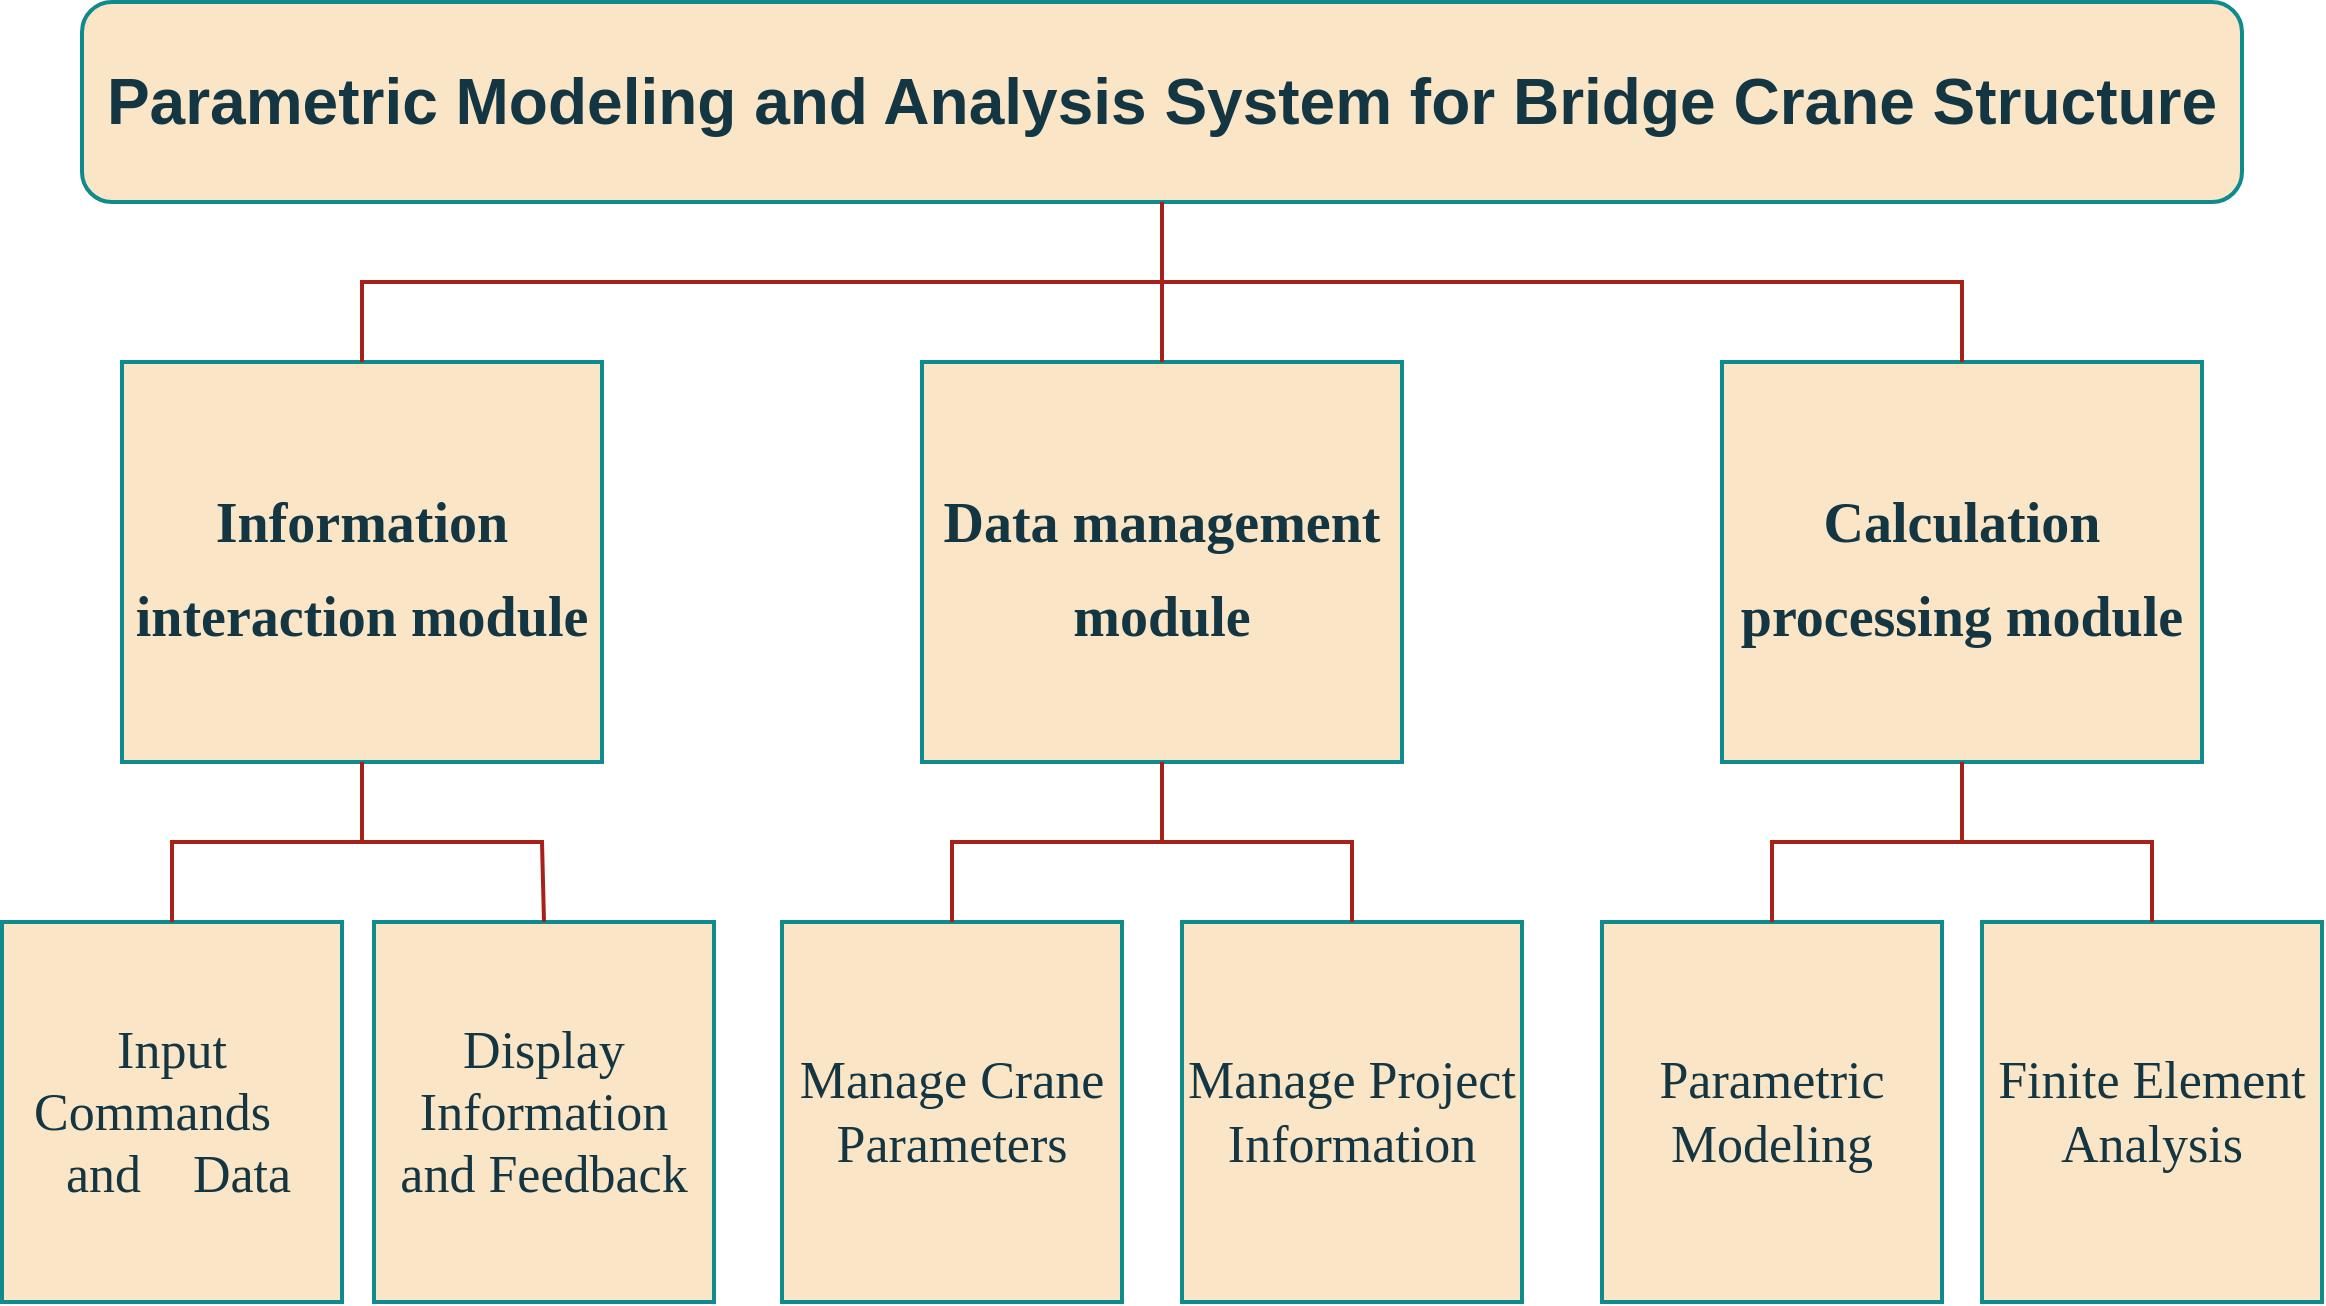 <mxfile version="20.8.20" type="github" pages="5">
  <diagram name="第 1 页" id="ycf7j_vguIzHzn9UkBiQ">
    <mxGraphModel dx="1687" dy="936" grid="0" gridSize="10" guides="1" tooltips="1" connect="1" arrows="1" fold="1" page="1" pageScale="1" pageWidth="1654" pageHeight="2336" math="0" shadow="0">
      <root>
        <mxCell id="0" />
        <mxCell id="1" parent="0" />
        <mxCell id="6bAm6665xSB6OLJB_4wi-1" value="&lt;h1&gt;&lt;font style=&quot;font-size: 32px;&quot;&gt;Parametric Modeling and Analysis System for Bridge Crane Structure&lt;/font&gt;&lt;/h1&gt;" style="rounded=1;whiteSpace=wrap;html=1;labelBackgroundColor=none;strokeWidth=2;fillColor=#FAE5C7;strokeColor=#0F8B8D;fontColor=#143642;" parent="1" vertex="1">
          <mxGeometry x="287" y="263" width="1080" height="100" as="geometry" />
        </mxCell>
        <mxCell id="6bAm6665xSB6OLJB_4wi-2" value="&lt;h2&gt;&lt;font style=&quot;font-size: 28px;&quot;&gt;Information interaction module&lt;/font&gt;&lt;/h2&gt;" style="rounded=0;whiteSpace=wrap;html=1;fontFamily=Verdana;fontSize=26;labelBackgroundColor=none;strokeWidth=2;fillColor=#FAE5C7;strokeColor=#0F8B8D;fontColor=#143642;" parent="1" vertex="1">
          <mxGeometry x="307" y="443" width="240" height="200" as="geometry" />
        </mxCell>
        <mxCell id="6bAm6665xSB6OLJB_4wi-3" value="&lt;h2&gt;&lt;font style=&quot;font-size: 28px;&quot;&gt;Data management module&lt;/font&gt;&lt;/h2&gt;" style="rounded=0;whiteSpace=wrap;html=1;fontFamily=Verdana;fontSize=26;labelBackgroundColor=none;strokeWidth=2;fillColor=#FAE5C7;strokeColor=#0F8B8D;fontColor=#143642;" parent="1" vertex="1">
          <mxGeometry x="707" y="443" width="240" height="200" as="geometry" />
        </mxCell>
        <mxCell id="6bAm6665xSB6OLJB_4wi-4" value="&lt;h2&gt;&lt;font style=&quot;font-size: 28px;&quot;&gt;Calculation processing module&lt;/font&gt;&lt;/h2&gt;" style="rounded=0;whiteSpace=wrap;html=1;fontFamily=Verdana;fontSize=26;labelBackgroundColor=none;strokeWidth=2;fillColor=#FAE5C7;strokeColor=#0F8B8D;fontColor=#143642;" parent="1" vertex="1">
          <mxGeometry x="1107" y="443" width="240" height="200" as="geometry" />
        </mxCell>
        <mxCell id="6bAm6665xSB6OLJB_4wi-5" value="&lt;p&gt;&lt;font style=&quot;font-size: 26px;&quot;&gt;Input Commands&amp;nbsp; &amp;nbsp; &amp;nbsp;and&amp;nbsp; &amp;nbsp; Data&lt;/font&gt;&lt;/p&gt;" style="rounded=0;whiteSpace=wrap;html=1;fontFamily=Verdana;fontSize=26;labelBackgroundColor=none;strokeWidth=2;fillColor=#FAE5C7;strokeColor=#0F8B8D;fontColor=#143642;" parent="1" vertex="1">
          <mxGeometry x="247" y="723" width="170" height="190" as="geometry" />
        </mxCell>
        <mxCell id="6bAm6665xSB6OLJB_4wi-7" value="&lt;p&gt;&lt;font style=&quot;font-size: 26px;&quot;&gt;Display Information and Feedback&lt;/font&gt;&lt;/p&gt;" style="rounded=0;whiteSpace=wrap;html=1;fontFamily=Verdana;fontSize=26;labelBackgroundColor=none;strokeWidth=2;fillColor=#FAE5C7;strokeColor=#0F8B8D;fontColor=#143642;" parent="1" vertex="1">
          <mxGeometry x="433" y="723" width="170" height="190" as="geometry" />
        </mxCell>
        <mxCell id="6bAm6665xSB6OLJB_4wi-8" value="&lt;p&gt;&lt;font style=&quot;font-size: 26px;&quot;&gt;Manage Project Information&lt;/font&gt;&lt;/p&gt;" style="rounded=0;whiteSpace=wrap;html=1;fontFamily=Verdana;fontSize=26;labelBackgroundColor=none;strokeWidth=2;fillColor=#FAE5C7;strokeColor=#0F8B8D;fontColor=#143642;" parent="1" vertex="1">
          <mxGeometry x="837" y="723" width="170" height="190" as="geometry" />
        </mxCell>
        <mxCell id="6bAm6665xSB6OLJB_4wi-9" value="&lt;p&gt;Manage Crane Parameters&lt;br&gt;&lt;/p&gt;" style="rounded=0;whiteSpace=wrap;html=1;fontFamily=Verdana;fontSize=26;labelBackgroundColor=none;strokeWidth=2;fillColor=#FAE5C7;strokeColor=#0F8B8D;fontColor=#143642;" parent="1" vertex="1">
          <mxGeometry x="637" y="723" width="170" height="190" as="geometry" />
        </mxCell>
        <mxCell id="6bAm6665xSB6OLJB_4wi-10" value="&lt;p&gt;Parametric Modeling&lt;br&gt;&lt;/p&gt;" style="rounded=0;whiteSpace=wrap;html=1;fontFamily=Verdana;fontSize=26;labelBackgroundColor=none;strokeWidth=2;fillColor=#FAE5C7;strokeColor=#0F8B8D;fontColor=#143642;" parent="1" vertex="1">
          <mxGeometry x="1047" y="723" width="170" height="190" as="geometry" />
        </mxCell>
        <mxCell id="6bAm6665xSB6OLJB_4wi-11" value="&lt;p&gt;Finite Element Analysis&lt;br&gt;&lt;/p&gt;" style="rounded=0;whiteSpace=wrap;html=1;fontFamily=Verdana;fontSize=26;labelBackgroundColor=none;strokeWidth=2;fillColor=#FAE5C7;strokeColor=#0F8B8D;fontColor=#143642;" parent="1" vertex="1">
          <mxGeometry x="1237" y="723" width="170" height="190" as="geometry" />
        </mxCell>
        <mxCell id="6bAm6665xSB6OLJB_4wi-15" value="" style="endArrow=none;html=1;rounded=0;fontFamily=Helvetica;fontSize=28;entryX=0.5;entryY=1;entryDx=0;entryDy=0;exitX=0.5;exitY=0;exitDx=0;exitDy=0;labelBackgroundColor=none;fontColor=default;strokeWidth=2;strokeColor=#A8201A;" parent="1" source="6bAm6665xSB6OLJB_4wi-7" target="6bAm6665xSB6OLJB_4wi-2" edge="1">
          <mxGeometry width="50" height="50" relative="1" as="geometry">
            <mxPoint x="1017" y="593" as="sourcePoint" />
            <mxPoint x="1067" y="543" as="targetPoint" />
            <Array as="points">
              <mxPoint x="517" y="683" />
              <mxPoint x="427" y="683" />
            </Array>
          </mxGeometry>
        </mxCell>
        <mxCell id="6bAm6665xSB6OLJB_4wi-16" value="" style="endArrow=none;html=1;rounded=0;fontFamily=Helvetica;fontSize=28;entryX=0.5;entryY=1;entryDx=0;entryDy=0;labelBackgroundColor=none;fontColor=default;strokeWidth=2;strokeColor=#A8201A;" parent="1" source="6bAm6665xSB6OLJB_4wi-3" target="6bAm6665xSB6OLJB_4wi-1" edge="1">
          <mxGeometry width="50" height="50" relative="1" as="geometry">
            <mxPoint x="1027" y="603" as="sourcePoint" />
            <mxPoint x="1077" y="553" as="targetPoint" />
          </mxGeometry>
        </mxCell>
        <mxCell id="6bAm6665xSB6OLJB_4wi-17" value="" style="endArrow=none;html=1;rounded=0;fontFamily=Helvetica;fontSize=28;entryX=0.5;entryY=1;entryDx=0;entryDy=0;exitX=0.5;exitY=0;exitDx=0;exitDy=0;labelBackgroundColor=none;fontColor=default;strokeWidth=2;strokeColor=#A8201A;" parent="1" source="6bAm6665xSB6OLJB_4wi-4" target="6bAm6665xSB6OLJB_4wi-1" edge="1">
          <mxGeometry width="50" height="50" relative="1" as="geometry">
            <mxPoint x="1037" y="613" as="sourcePoint" />
            <mxPoint x="1087" y="563" as="targetPoint" />
            <Array as="points">
              <mxPoint x="1227" y="403" />
              <mxPoint x="827" y="403" />
            </Array>
          </mxGeometry>
        </mxCell>
        <mxCell id="6bAm6665xSB6OLJB_4wi-18" value="" style="endArrow=none;html=1;rounded=0;fontFamily=Helvetica;fontSize=28;entryX=0.5;entryY=1;entryDx=0;entryDy=0;exitX=0.5;exitY=0;exitDx=0;exitDy=0;labelBackgroundColor=none;fontColor=default;strokeWidth=2;strokeColor=#A8201A;" parent="1" source="6bAm6665xSB6OLJB_4wi-2" target="6bAm6665xSB6OLJB_4wi-1" edge="1">
          <mxGeometry width="50" height="50" relative="1" as="geometry">
            <mxPoint x="1047" y="623" as="sourcePoint" />
            <mxPoint x="1097" y="573" as="targetPoint" />
            <Array as="points">
              <mxPoint x="427" y="403" />
              <mxPoint x="827" y="403" />
            </Array>
          </mxGeometry>
        </mxCell>
        <mxCell id="6bAm6665xSB6OLJB_4wi-19" value="" style="endArrow=none;html=1;rounded=0;fontFamily=Helvetica;fontSize=28;entryX=0.5;entryY=1;entryDx=0;entryDy=0;exitX=0.5;exitY=0;exitDx=0;exitDy=0;labelBackgroundColor=none;fontColor=default;strokeWidth=2;strokeColor=#A8201A;" parent="1" source="6bAm6665xSB6OLJB_4wi-9" target="6bAm6665xSB6OLJB_4wi-3" edge="1">
          <mxGeometry width="50" height="50" relative="1" as="geometry">
            <mxPoint x="1057" y="633" as="sourcePoint" />
            <mxPoint x="1107" y="583" as="targetPoint" />
            <Array as="points">
              <mxPoint x="722" y="683" />
              <mxPoint x="827" y="683" />
            </Array>
          </mxGeometry>
        </mxCell>
        <mxCell id="6bAm6665xSB6OLJB_4wi-20" value="" style="endArrow=none;html=1;rounded=0;fontFamily=Helvetica;fontSize=28;entryX=0.5;entryY=1;entryDx=0;entryDy=0;exitX=0.5;exitY=0;exitDx=0;exitDy=0;labelBackgroundColor=none;fontColor=default;strokeWidth=2;strokeColor=#A8201A;" parent="1" source="6bAm6665xSB6OLJB_4wi-8" target="6bAm6665xSB6OLJB_4wi-3" edge="1">
          <mxGeometry width="50" height="50" relative="1" as="geometry">
            <mxPoint x="1067" y="643" as="sourcePoint" />
            <mxPoint x="1117" y="593" as="targetPoint" />
            <Array as="points">
              <mxPoint x="922" y="683" />
              <mxPoint x="827" y="683" />
            </Array>
          </mxGeometry>
        </mxCell>
        <mxCell id="6bAm6665xSB6OLJB_4wi-21" value="" style="endArrow=none;html=1;rounded=0;fontFamily=Helvetica;fontSize=28;entryX=0.5;entryY=1;entryDx=0;entryDy=0;exitX=0.5;exitY=0;exitDx=0;exitDy=0;labelBackgroundColor=none;fontColor=default;strokeWidth=2;strokeColor=#A8201A;" parent="1" source="6bAm6665xSB6OLJB_4wi-10" target="6bAm6665xSB6OLJB_4wi-4" edge="1">
          <mxGeometry width="50" height="50" relative="1" as="geometry">
            <mxPoint x="1077" y="653" as="sourcePoint" />
            <mxPoint x="1127" y="603" as="targetPoint" />
            <Array as="points">
              <mxPoint x="1132" y="683" />
              <mxPoint x="1227" y="683" />
            </Array>
          </mxGeometry>
        </mxCell>
        <mxCell id="6bAm6665xSB6OLJB_4wi-22" value="" style="endArrow=none;html=1;rounded=0;fontFamily=Helvetica;fontSize=28;entryX=0.5;entryY=1;entryDx=0;entryDy=0;exitX=0.5;exitY=0;exitDx=0;exitDy=0;labelBackgroundColor=none;fontColor=default;strokeWidth=2;strokeColor=#A8201A;" parent="1" source="6bAm6665xSB6OLJB_4wi-11" target="6bAm6665xSB6OLJB_4wi-4" edge="1">
          <mxGeometry width="50" height="50" relative="1" as="geometry">
            <mxPoint x="1087" y="663" as="sourcePoint" />
            <mxPoint x="1137" y="613" as="targetPoint" />
            <Array as="points">
              <mxPoint x="1322" y="683" />
              <mxPoint x="1227" y="683" />
            </Array>
          </mxGeometry>
        </mxCell>
        <mxCell id="6bAm6665xSB6OLJB_4wi-23" value="" style="endArrow=none;html=1;rounded=0;fontFamily=Helvetica;fontSize=28;entryX=0.5;entryY=1;entryDx=0;entryDy=0;exitX=0.5;exitY=0;exitDx=0;exitDy=0;labelBackgroundColor=none;fontColor=default;strokeWidth=2;strokeColor=#A8201A;" parent="1" source="6bAm6665xSB6OLJB_4wi-5" target="6bAm6665xSB6OLJB_4wi-2" edge="1">
          <mxGeometry width="50" height="50" relative="1" as="geometry">
            <mxPoint x="1097" y="673" as="sourcePoint" />
            <mxPoint x="1147" y="623" as="targetPoint" />
            <Array as="points">
              <mxPoint x="332" y="683" />
              <mxPoint x="427" y="683" />
            </Array>
          </mxGeometry>
        </mxCell>
      </root>
    </mxGraphModel>
  </diagram>
  <diagram id="cCQWgMtyQ9xVLm-9CHRU" name="第 2 页">
    <mxGraphModel dx="1024" dy="569" grid="1" gridSize="10" guides="1" tooltips="1" connect="1" arrows="1" fold="1" page="1" pageScale="1" pageWidth="1654" pageHeight="2336" math="0" shadow="0">
      <root>
        <mxCell id="0" />
        <mxCell id="1" parent="0" />
        <mxCell id="rpjM5rqR6dDSmTj9Ufwr-1" value="&lt;h1&gt;&lt;font style=&quot;font-size: 36px;&quot;&gt;Project&lt;/font&gt;&lt;/h1&gt;" style="rounded=0;whiteSpace=wrap;html=1;strokeWidth=2;labelBackgroundColor=none;fillColor=#FAE5C7;strokeColor=#0F8B8D;fontColor=#143642;" parent="1" vertex="1">
          <mxGeometry x="360" y="450" width="150" height="110" as="geometry" />
        </mxCell>
        <mxCell id="rpjM5rqR6dDSmTj9Ufwr-2" value="Weight&amp;nbsp;" style="ellipse;whiteSpace=wrap;html=1;fontFamily=Helvetica;fontSize=24;labelBackgroundColor=none;fillColor=#FAE5C7;strokeColor=#0F8B8D;fontColor=#143642;" parent="1" vertex="1">
          <mxGeometry x="880" y="710" width="180" height="50" as="geometry" />
        </mxCell>
        <mxCell id="rpjM5rqR6dDSmTj9Ufwr-3" value="&lt;font style=&quot;font-size: 24px;&quot;&gt;Device Name&lt;/font&gt;" style="ellipse;whiteSpace=wrap;html=1;fontFamily=Helvetica;fontSize=28;labelBackgroundColor=none;fillColor=#FAE5C7;strokeColor=#0F8B8D;fontColor=#143642;" parent="1" vertex="1">
          <mxGeometry x="580" y="520" width="180" height="50" as="geometry" />
        </mxCell>
        <mxCell id="rpjM5rqR6dDSmTj9Ufwr-4" value="&lt;h2&gt;&lt;font style=&quot;font-size: 32px;&quot;&gt;Crane Parameters&lt;/font&gt;&lt;/h2&gt;" style="rounded=0;whiteSpace=wrap;html=1;labelBackgroundColor=none;fillColor=#FAE5C7;strokeColor=#0F8B8D;fontColor=#143642;" parent="1" vertex="1">
          <mxGeometry x="620" y="320" width="220" height="80" as="geometry" />
        </mxCell>
        <mxCell id="rpjM5rqR6dDSmTj9Ufwr-5" value="&lt;h2&gt;&lt;font style=&quot;font-size: 32px;&quot;&gt;Load and Constraint Parameters&lt;/font&gt;&lt;/h2&gt;" style="rounded=0;whiteSpace=wrap;html=1;labelBackgroundColor=none;fillColor=#FAE5C7;strokeColor=#0F8B8D;fontColor=#143642;" parent="1" vertex="1">
          <mxGeometry x="620" y="600" width="220" height="120" as="geometry" />
        </mxCell>
        <mxCell id="iSw2Bme7cuxjauIEPzNs-1" value="&lt;p style=&quot;font-size: 28px;&quot;&gt;&lt;font style=&quot;font-size: 28px;&quot;&gt;Crane Type&lt;/font&gt;&lt;/p&gt;" style="rounded=0;whiteSpace=wrap;html=1;fontFamily=Verdana;fontSize=28;strokeWidth=2;labelBackgroundColor=none;fillColor=#FAE5C7;strokeColor=#0F8B8D;fontColor=#143642;" parent="1" vertex="1">
          <mxGeometry x="920" y="200" width="170" height="80" as="geometry" />
        </mxCell>
        <mxCell id="iSw2Bme7cuxjauIEPzNs-2" value="&lt;p style=&quot;font-size: 28px;&quot;&gt;&lt;font style=&quot;font-size: 28px;&quot;&gt;Integral Parameters&lt;/font&gt;&lt;/p&gt;" style="rounded=0;whiteSpace=wrap;html=1;fontFamily=Verdana;fontSize=28;labelBackgroundColor=none;fillColor=#FAE5C7;strokeColor=#0F8B8D;fontColor=#143642;" parent="1" vertex="1">
          <mxGeometry x="920" y="320" width="170" height="80" as="geometry" />
        </mxCell>
        <mxCell id="Fw-wr2e0vy1Fs69fPaS9-1" value="&lt;p style=&quot;font-size: 28px;&quot;&gt;&lt;font style=&quot;font-size: 28px;&quot;&gt;Structure Parameters&lt;/font&gt;&lt;br style=&quot;font-size: 28px;&quot;&gt;&lt;/p&gt;" style="rounded=0;whiteSpace=wrap;html=1;fontFamily=Verdana;fontSize=28;labelBackgroundColor=none;fillColor=#FAE5C7;strokeColor=#0F8B8D;fontColor=#143642;" parent="1" vertex="1">
          <mxGeometry x="920" y="440" width="170" height="80" as="geometry" />
        </mxCell>
        <mxCell id="Fw-wr2e0vy1Fs69fPaS9-3" value="Primary Beam" style="ellipse;whiteSpace=wrap;html=1;fontFamily=Helvetica;fontSize=24;labelBackgroundColor=none;fillColor=#FAE5C7;strokeColor=#0F8B8D;fontColor=#143642;" parent="1" vertex="1">
          <mxGeometry x="1130" y="410" width="180" height="50" as="geometry" />
        </mxCell>
        <mxCell id="Fw-wr2e0vy1Fs69fPaS9-5" value="Item Number" style="ellipse;whiteSpace=wrap;html=1;fontFamily=Helvetica;fontSize=24;labelBackgroundColor=none;fillColor=#FAE5C7;strokeColor=#0F8B8D;fontColor=#143642;" parent="1" vertex="1">
          <mxGeometry x="580" y="440" width="180" height="50" as="geometry" />
        </mxCell>
        <mxCell id="Fw-wr2e0vy1Fs69fPaS9-6" value="Trolley Position" style="ellipse;whiteSpace=wrap;html=1;fontFamily=Helvetica;fontSize=24;labelBackgroundColor=none;fillColor=#FAE5C7;strokeColor=#0F8B8D;fontColor=#143642;" parent="1" vertex="1">
          <mxGeometry x="870" y="635" width="200" height="50" as="geometry" />
        </mxCell>
        <mxCell id="I4TDb45q7dqxqLJ3P50U-1" value="Load" style="ellipse;whiteSpace=wrap;html=1;fontFamily=Helvetica;fontSize=24;labelBackgroundColor=none;fillColor=#FAE5C7;strokeColor=#0F8B8D;fontColor=#143642;" parent="1" vertex="1">
          <mxGeometry x="880" y="560" width="180" height="50" as="geometry" />
        </mxCell>
        <mxCell id="I4TDb45q7dqxqLJ3P50U-14" value="End Beam" style="ellipse;whiteSpace=wrap;html=1;fontFamily=Helvetica;fontSize=24;labelBackgroundColor=none;fillColor=#FAE5C7;strokeColor=#0F8B8D;fontColor=#143642;" parent="1" vertex="1">
          <mxGeometry x="1130" y="500" width="180" height="50" as="geometry" />
        </mxCell>
        <mxCell id="Rwy301wZzgn80h3kD4oo-1" value="" style="endArrow=none;html=1;rounded=0;entryX=1;entryY=0.25;entryDx=0;entryDy=0;exitX=0;exitY=0.5;exitDx=0;exitDy=0;labelBackgroundColor=none;strokeColor=#A8201A;fontColor=default;" parent="1" source="Fw-wr2e0vy1Fs69fPaS9-5" target="rpjM5rqR6dDSmTj9Ufwr-1" edge="1">
          <mxGeometry width="50" height="50" relative="1" as="geometry">
            <mxPoint x="570" y="540" as="sourcePoint" />
            <mxPoint x="620" y="490" as="targetPoint" />
          </mxGeometry>
        </mxCell>
        <mxCell id="Rwy301wZzgn80h3kD4oo-2" value="" style="endArrow=none;html=1;rounded=0;entryX=1;entryY=0.75;entryDx=0;entryDy=0;exitX=0;exitY=0.5;exitDx=0;exitDy=0;labelBackgroundColor=none;strokeColor=#A8201A;fontColor=default;" parent="1" source="rpjM5rqR6dDSmTj9Ufwr-3" target="rpjM5rqR6dDSmTj9Ufwr-1" edge="1">
          <mxGeometry width="50" height="50" relative="1" as="geometry">
            <mxPoint x="570" y="540" as="sourcePoint" />
            <mxPoint x="620" y="490" as="targetPoint" />
          </mxGeometry>
        </mxCell>
        <mxCell id="Rwy301wZzgn80h3kD4oo-3" value="" style="endArrow=none;html=1;rounded=0;entryX=1;entryY=0.5;entryDx=0;entryDy=0;exitX=0;exitY=0.5;exitDx=0;exitDy=0;strokeWidth=2;labelBackgroundColor=none;strokeColor=#A8201A;fontColor=default;" parent="1" source="rpjM5rqR6dDSmTj9Ufwr-5" target="rpjM5rqR6dDSmTj9Ufwr-1" edge="1">
          <mxGeometry width="50" height="50" relative="1" as="geometry">
            <mxPoint x="570" y="540" as="sourcePoint" />
            <mxPoint x="620" y="490" as="targetPoint" />
            <Array as="points">
              <mxPoint x="560" y="660" />
              <mxPoint x="560" y="505" />
            </Array>
          </mxGeometry>
        </mxCell>
        <mxCell id="Rwy301wZzgn80h3kD4oo-4" value="" style="endArrow=none;html=1;rounded=0;entryX=1;entryY=0.5;entryDx=0;entryDy=0;exitX=0;exitY=0.5;exitDx=0;exitDy=0;strokeWidth=2;labelBackgroundColor=none;strokeColor=#A8201A;fontColor=default;" parent="1" source="rpjM5rqR6dDSmTj9Ufwr-4" target="rpjM5rqR6dDSmTj9Ufwr-1" edge="1">
          <mxGeometry width="50" height="50" relative="1" as="geometry">
            <mxPoint x="570" y="420" as="sourcePoint" />
            <mxPoint x="620" y="590" as="targetPoint" />
            <Array as="points">
              <mxPoint x="560" y="360" />
              <mxPoint x="560" y="505" />
            </Array>
          </mxGeometry>
        </mxCell>
        <mxCell id="Rwy301wZzgn80h3kD4oo-5" value="" style="endArrow=none;html=1;rounded=0;entryX=1;entryY=0.5;entryDx=0;entryDy=0;exitX=0;exitY=0.5;exitDx=0;exitDy=0;strokeWidth=2;labelBackgroundColor=none;strokeColor=#A8201A;fontColor=default;" parent="1" source="iSw2Bme7cuxjauIEPzNs-2" target="rpjM5rqR6dDSmTj9Ufwr-4" edge="1">
          <mxGeometry width="50" height="50" relative="1" as="geometry">
            <mxPoint x="690" y="500" as="sourcePoint" />
            <mxPoint x="740" y="450" as="targetPoint" />
          </mxGeometry>
        </mxCell>
        <mxCell id="Rwy301wZzgn80h3kD4oo-6" value="" style="endArrow=none;html=1;rounded=0;entryX=1;entryY=0.5;entryDx=0;entryDy=0;exitX=0;exitY=0.5;exitDx=0;exitDy=0;strokeWidth=2;labelBackgroundColor=none;strokeColor=#A8201A;fontColor=default;" parent="1" source="iSw2Bme7cuxjauIEPzNs-1" target="rpjM5rqR6dDSmTj9Ufwr-4" edge="1">
          <mxGeometry width="50" height="50" relative="1" as="geometry">
            <mxPoint x="690" y="500" as="sourcePoint" />
            <mxPoint x="740" y="450" as="targetPoint" />
            <Array as="points">
              <mxPoint x="880" y="240" />
              <mxPoint x="880" y="360" />
            </Array>
          </mxGeometry>
        </mxCell>
        <mxCell id="Rwy301wZzgn80h3kD4oo-7" value="" style="endArrow=none;html=1;rounded=0;entryX=1;entryY=0.5;entryDx=0;entryDy=0;exitX=0;exitY=0.5;exitDx=0;exitDy=0;strokeWidth=2;labelBackgroundColor=none;strokeColor=#A8201A;fontColor=default;" parent="1" source="Fw-wr2e0vy1Fs69fPaS9-1" target="rpjM5rqR6dDSmTj9Ufwr-4" edge="1">
          <mxGeometry width="50" height="50" relative="1" as="geometry">
            <mxPoint x="690" y="500" as="sourcePoint" />
            <mxPoint x="740" y="450" as="targetPoint" />
            <Array as="points">
              <mxPoint x="880" y="480" />
              <mxPoint x="880" y="360" />
            </Array>
          </mxGeometry>
        </mxCell>
        <mxCell id="Rwy301wZzgn80h3kD4oo-8" value="" style="endArrow=none;html=1;rounded=0;entryX=1;entryY=0.5;entryDx=0;entryDy=0;exitX=0;exitY=0.5;exitDx=0;exitDy=0;labelBackgroundColor=none;strokeColor=#A8201A;fontColor=default;" parent="1" source="Fw-wr2e0vy1Fs69fPaS9-6" target="rpjM5rqR6dDSmTj9Ufwr-5" edge="1">
          <mxGeometry width="50" height="50" relative="1" as="geometry">
            <mxPoint x="690" y="500" as="sourcePoint" />
            <mxPoint x="740" y="450" as="targetPoint" />
          </mxGeometry>
        </mxCell>
        <mxCell id="Rwy301wZzgn80h3kD4oo-9" value="" style="endArrow=none;html=1;rounded=0;entryX=1;entryY=0.25;entryDx=0;entryDy=0;exitX=0;exitY=0.5;exitDx=0;exitDy=0;labelBackgroundColor=none;strokeColor=#A8201A;fontColor=default;" parent="1" source="I4TDb45q7dqxqLJ3P50U-1" target="rpjM5rqR6dDSmTj9Ufwr-5" edge="1">
          <mxGeometry width="50" height="50" relative="1" as="geometry">
            <mxPoint x="690" y="500" as="sourcePoint" />
            <mxPoint x="740" y="450" as="targetPoint" />
          </mxGeometry>
        </mxCell>
        <mxCell id="Rwy301wZzgn80h3kD4oo-10" value="" style="endArrow=none;html=1;rounded=0;entryX=1;entryY=0.75;entryDx=0;entryDy=0;exitX=0;exitY=0.5;exitDx=0;exitDy=0;labelBackgroundColor=none;strokeColor=#A8201A;fontColor=default;" parent="1" source="rpjM5rqR6dDSmTj9Ufwr-2" target="rpjM5rqR6dDSmTj9Ufwr-5" edge="1">
          <mxGeometry width="50" height="50" relative="1" as="geometry">
            <mxPoint x="690" y="500" as="sourcePoint" />
            <mxPoint x="740" y="450" as="targetPoint" />
          </mxGeometry>
        </mxCell>
        <mxCell id="Rwy301wZzgn80h3kD4oo-11" value="" style="endArrow=none;html=1;rounded=0;entryX=1;entryY=0.75;entryDx=0;entryDy=0;exitX=0;exitY=0.5;exitDx=0;exitDy=0;labelBackgroundColor=none;strokeColor=#A8201A;fontColor=default;" parent="1" source="I4TDb45q7dqxqLJ3P50U-14" target="Fw-wr2e0vy1Fs69fPaS9-1" edge="1">
          <mxGeometry width="50" height="50" relative="1" as="geometry">
            <mxPoint x="690" y="500" as="sourcePoint" />
            <mxPoint x="740" y="450" as="targetPoint" />
          </mxGeometry>
        </mxCell>
        <mxCell id="Rwy301wZzgn80h3kD4oo-12" value="" style="endArrow=none;html=1;rounded=0;entryX=1;entryY=0.25;entryDx=0;entryDy=0;exitX=0;exitY=0.5;exitDx=0;exitDy=0;labelBackgroundColor=none;strokeColor=#A8201A;fontColor=default;" parent="1" source="Fw-wr2e0vy1Fs69fPaS9-3" target="Fw-wr2e0vy1Fs69fPaS9-1" edge="1">
          <mxGeometry width="50" height="50" relative="1" as="geometry">
            <mxPoint x="690" y="500" as="sourcePoint" />
            <mxPoint x="740" y="450" as="targetPoint" />
          </mxGeometry>
        </mxCell>
        <mxCell id="LeKPzBnBtyQWNpHF2euY-1" value="&lt;h2&gt;&lt;font style=&quot;font-size: 32px;&quot;&gt;Crane Parameters&lt;/font&gt;&lt;/h2&gt;" style="rounded=0;whiteSpace=wrap;html=1;labelBackgroundColor=none;fillColor=#FAE5C7;strokeColor=#0F8B8D;fontColor=#143642;" vertex="1" parent="1">
          <mxGeometry x="620" y="320" width="220" height="80" as="geometry" />
        </mxCell>
        <mxCell id="LeKPzBnBtyQWNpHF2euY-2" value="&lt;h2&gt;&lt;font style=&quot;font-size: 32px;&quot;&gt;Crane Parameters&lt;/font&gt;&lt;/h2&gt;" style="rounded=0;whiteSpace=wrap;html=1;labelBackgroundColor=none;fillColor=#FAE5C7;strokeColor=#0F8B8D;fontColor=#143642;" vertex="1" parent="1">
          <mxGeometry x="620" y="320" width="220" height="80" as="geometry" />
        </mxCell>
        <mxCell id="LeKPzBnBtyQWNpHF2euY-3" value="&lt;h2&gt;&lt;font style=&quot;font-size: 32px;&quot;&gt;Load and Constraint Parameters&lt;/font&gt;&lt;/h2&gt;" style="rounded=0;whiteSpace=wrap;html=1;labelBackgroundColor=none;fillColor=#FAE5C7;strokeColor=#0F8B8D;fontColor=#143642;" vertex="1" parent="1">
          <mxGeometry x="620" y="600" width="220" height="120" as="geometry" />
        </mxCell>
        <mxCell id="LeKPzBnBtyQWNpHF2euY-4" value="&lt;p style=&quot;font-size: 28px;&quot;&gt;&lt;font style=&quot;font-size: 28px;&quot;&gt;Structure Parameters&lt;/font&gt;&lt;br style=&quot;font-size: 28px;&quot;&gt;&lt;/p&gt;" style="rounded=0;whiteSpace=wrap;html=1;fontFamily=Verdana;fontSize=28;labelBackgroundColor=none;fillColor=#FAE5C7;strokeColor=#0F8B8D;fontColor=#143642;" vertex="1" parent="1">
          <mxGeometry x="920" y="440" width="170" height="80" as="geometry" />
        </mxCell>
        <mxCell id="LeKPzBnBtyQWNpHF2euY-5" value="&lt;p style=&quot;font-size: 28px;&quot;&gt;&lt;font style=&quot;font-size: 28px;&quot;&gt;Integral Parameters&lt;/font&gt;&lt;/p&gt;" style="rounded=0;whiteSpace=wrap;html=1;fontFamily=Verdana;fontSize=28;labelBackgroundColor=none;fillColor=#FAE5C7;strokeColor=#0F8B8D;fontColor=#143642;" vertex="1" parent="1">
          <mxGeometry x="920" y="320" width="170" height="80" as="geometry" />
        </mxCell>
        <mxCell id="LeKPzBnBtyQWNpHF2euY-6" value="&lt;h2&gt;&lt;font style=&quot;font-size: 32px;&quot;&gt;Crane Parameters&lt;/font&gt;&lt;/h2&gt;" style="rounded=0;whiteSpace=wrap;html=1;strokeWidth=2;labelBackgroundColor=none;fillColor=#FAE5C7;strokeColor=#0F8B8D;fontColor=#143642;" vertex="1" parent="1">
          <mxGeometry x="620" y="320" width="220" height="80" as="geometry" />
        </mxCell>
        <mxCell id="LeKPzBnBtyQWNpHF2euY-7" value="&lt;h2&gt;&lt;font style=&quot;font-size: 32px;&quot;&gt;Load and Constraint Parameters&lt;/font&gt;&lt;/h2&gt;" style="rounded=0;whiteSpace=wrap;html=1;strokeWidth=2;labelBackgroundColor=none;fillColor=#FAE5C7;strokeColor=#0F8B8D;fontColor=#143642;" vertex="1" parent="1">
          <mxGeometry x="620" y="600" width="220" height="120" as="geometry" />
        </mxCell>
        <mxCell id="LeKPzBnBtyQWNpHF2euY-8" value="&lt;p style=&quot;font-size: 28px;&quot;&gt;&lt;font style=&quot;font-size: 28px;&quot;&gt;Structure Parameters&lt;/font&gt;&lt;br style=&quot;font-size: 28px;&quot;&gt;&lt;/p&gt;" style="rounded=0;whiteSpace=wrap;html=1;fontFamily=Verdana;fontSize=28;strokeWidth=2;labelBackgroundColor=none;fillColor=#FAE5C7;strokeColor=#0F8B8D;fontColor=#143642;" vertex="1" parent="1">
          <mxGeometry x="920" y="440" width="170" height="80" as="geometry" />
        </mxCell>
        <mxCell id="LeKPzBnBtyQWNpHF2euY-9" value="&lt;p style=&quot;font-size: 28px;&quot;&gt;&lt;font style=&quot;font-size: 28px;&quot;&gt;Integral Parameters&lt;/font&gt;&lt;/p&gt;" style="rounded=0;whiteSpace=wrap;html=1;fontFamily=Verdana;fontSize=28;strokeWidth=2;labelBackgroundColor=none;fillColor=#FAE5C7;strokeColor=#0F8B8D;fontColor=#143642;" vertex="1" parent="1">
          <mxGeometry x="920" y="320" width="170" height="80" as="geometry" />
        </mxCell>
      </root>
    </mxGraphModel>
  </diagram>
  <diagram id="sjnBagZqszC8X07iE8sO" name="第 3 页">
    <mxGraphModel dx="1195" dy="663" grid="1" gridSize="10" guides="1" tooltips="1" connect="1" arrows="1" fold="1" page="1" pageScale="1" pageWidth="1654" pageHeight="2336" math="0" shadow="0">
      <root>
        <mxCell id="0" />
        <mxCell id="1" parent="0" />
        <mxCell id="VN7ZZW3IuAzn4yFGjKDy-7" style="edgeStyle=orthogonalEdgeStyle;rounded=0;orthogonalLoop=1;jettySize=auto;html=1;exitX=0.5;exitY=1;exitDx=0;exitDy=0;entryX=0.5;entryY=0;entryDx=0;entryDy=0;strokeWidth=2;fontSize=30;labelBackgroundColor=none;strokeColor=#A8201A;fontColor=default;" edge="1" parent="1" source="VN7ZZW3IuAzn4yFGjKDy-1" target="VN7ZZW3IuAzn4yFGjKDy-3">
          <mxGeometry relative="1" as="geometry" />
        </mxCell>
        <mxCell id="VN7ZZW3IuAzn4yFGjKDy-1" value="&lt;font style=&quot;font-size: 30px;&quot;&gt;Start&lt;/font&gt;" style="rounded=1;whiteSpace=wrap;html=1;strokeWidth=2;labelBackgroundColor=none;fillColor=#FAE5C7;strokeColor=#0F8B8D;fontColor=#143642;" vertex="1" parent="1">
          <mxGeometry x="640" y="560" width="120" height="60" as="geometry" />
        </mxCell>
        <mxCell id="VN7ZZW3IuAzn4yFGjKDy-2" value="&lt;font style=&quot;font-size: 30px;&quot;&gt;End&lt;/font&gt;" style="rounded=1;whiteSpace=wrap;html=1;strokeWidth=2;labelBackgroundColor=none;fillColor=#FAE5C7;strokeColor=#0F8B8D;fontColor=#143642;" vertex="1" parent="1">
          <mxGeometry x="640" y="1040" width="120" height="60" as="geometry" />
        </mxCell>
        <mxCell id="VN7ZZW3IuAzn4yFGjKDy-8" style="edgeStyle=orthogonalEdgeStyle;rounded=0;orthogonalLoop=1;jettySize=auto;html=1;exitX=0.5;exitY=1;exitDx=0;exitDy=0;entryX=0.5;entryY=0;entryDx=0;entryDy=0;strokeWidth=2;fontSize=30;labelBackgroundColor=none;strokeColor=#A8201A;fontColor=default;" edge="1" parent="1" source="VN7ZZW3IuAzn4yFGjKDy-3" target="VN7ZZW3IuAzn4yFGjKDy-4">
          <mxGeometry relative="1" as="geometry" />
        </mxCell>
        <mxCell id="VN7ZZW3IuAzn4yFGjKDy-3" value="C++ Application Program" style="rounded=0;whiteSpace=wrap;html=1;strokeWidth=2;fontSize=30;labelBackgroundColor=none;fillColor=#FAE5C7;strokeColor=#0F8B8D;fontColor=#143642;" vertex="1" parent="1">
          <mxGeometry x="520" y="680" width="360" height="60" as="geometry" />
        </mxCell>
        <mxCell id="VN7ZZW3IuAzn4yFGjKDy-9" style="edgeStyle=orthogonalEdgeStyle;rounded=0;orthogonalLoop=1;jettySize=auto;html=1;exitX=0.5;exitY=1;exitDx=0;exitDy=0;entryX=0.5;entryY=0;entryDx=0;entryDy=0;strokeWidth=2;fontSize=30;labelBackgroundColor=none;strokeColor=#A8201A;fontColor=default;" edge="1" parent="1" source="VN7ZZW3IuAzn4yFGjKDy-4" target="VN7ZZW3IuAzn4yFGjKDy-6">
          <mxGeometry relative="1" as="geometry" />
        </mxCell>
        <mxCell id="VN7ZZW3IuAzn4yFGjKDy-4" value="&lt;span class=&quot;content-right_8Zs40&quot;&gt;System Folder(datafile)&lt;/span&gt;" style="rounded=0;whiteSpace=wrap;html=1;strokeWidth=2;fontSize=30;labelBackgroundColor=none;fillColor=#FAE5C7;strokeColor=#0F8B8D;fontColor=#143642;" vertex="1" parent="1">
          <mxGeometry x="520" y="800" width="360" height="60" as="geometry" />
        </mxCell>
        <mxCell id="VN7ZZW3IuAzn4yFGjKDy-5" value="Temp Folder" style="rounded=0;whiteSpace=wrap;html=1;strokeWidth=2;fontSize=30;labelBackgroundColor=none;fillColor=#FAE5C7;strokeColor=#0F8B8D;fontColor=#143642;" vertex="1" parent="1">
          <mxGeometry x="1010" y="920" width="190" height="60" as="geometry" />
        </mxCell>
        <mxCell id="VN7ZZW3IuAzn4yFGjKDy-10" style="edgeStyle=orthogonalEdgeStyle;rounded=0;orthogonalLoop=1;jettySize=auto;html=1;exitX=0.5;exitY=1;exitDx=0;exitDy=0;strokeWidth=2;fontSize=30;labelBackgroundColor=none;strokeColor=#A8201A;fontColor=default;" edge="1" parent="1" source="VN7ZZW3IuAzn4yFGjKDy-6" target="VN7ZZW3IuAzn4yFGjKDy-2">
          <mxGeometry relative="1" as="geometry" />
        </mxCell>
        <mxCell id="VN7ZZW3IuAzn4yFGjKDy-6" value="ANSYS" style="rounded=0;whiteSpace=wrap;html=1;strokeWidth=2;fontSize=30;labelBackgroundColor=none;fillColor=#FAE5C7;strokeColor=#0F8B8D;fontColor=#143642;" vertex="1" parent="1">
          <mxGeometry x="630" y="920" width="140" height="60" as="geometry" />
        </mxCell>
        <mxCell id="VN7ZZW3IuAzn4yFGjKDy-11" value="&lt;font style=&quot;font-size: 24px;&quot;&gt;input crane parameters&lt;/font&gt;" style="text;html=1;strokeColor=none;fillColor=none;align=center;verticalAlign=middle;whiteSpace=wrap;rounded=0;fontSize=30;labelBackgroundColor=none;fontColor=#143642;" vertex="1" parent="1">
          <mxGeometry x="700" y="630" width="280" height="30" as="geometry" />
        </mxCell>
        <mxCell id="ELrEc9zrqNUb2yxBqpvB-1" value="&lt;font style=&quot;font-size: 24px;&quot;&gt;crate APDL files&lt;/font&gt;" style="text;html=1;strokeColor=none;fillColor=none;align=center;verticalAlign=middle;whiteSpace=wrap;rounded=0;fontSize=30;labelBackgroundColor=none;fontColor=#143642;" vertex="1" parent="1">
          <mxGeometry x="700" y="750" width="200" height="30" as="geometry" />
        </mxCell>
        <mxCell id="ELrEc9zrqNUb2yxBqpvB-2" value="&lt;font style=&quot;font-size: 24px;&quot;&gt;import APDL files&lt;/font&gt;" style="text;html=1;strokeColor=none;fillColor=none;align=center;verticalAlign=middle;whiteSpace=wrap;rounded=0;fontSize=30;labelBackgroundColor=none;fontColor=#143642;" vertex="1" parent="1">
          <mxGeometry x="700" y="870" width="220" height="30" as="geometry" />
        </mxCell>
        <mxCell id="ELrEc9zrqNUb2yxBqpvB-3" value="&lt;font style=&quot;font-size: 24px;&quot;&gt;export&amp;nbsp;computed results&lt;/font&gt;" style="text;html=1;strokeColor=none;fillColor=none;align=center;verticalAlign=middle;whiteSpace=wrap;rounded=0;fontSize=30;labelBackgroundColor=none;fontColor=#143642;" vertex="1" parent="1">
          <mxGeometry x="320" y="870" width="270" height="30" as="geometry" />
        </mxCell>
        <mxCell id="ELrEc9zrqNUb2yxBqpvB-5" value="&lt;font style=&quot;font-size: 24px;&quot;&gt;export&amp;nbsp;Intermediate files and logs&lt;/font&gt;" style="text;html=1;strokeColor=none;fillColor=none;align=center;verticalAlign=middle;whiteSpace=wrap;rounded=0;fontSize=30;labelBackgroundColor=none;fontColor=#143642;" vertex="1" parent="1">
          <mxGeometry x="780" y="950" width="210" height="70" as="geometry" />
        </mxCell>
        <mxCell id="ELrEc9zrqNUb2yxBqpvB-7" value="" style="endArrow=classic;html=1;rounded=0;strokeWidth=2;fontSize=24;exitX=0;exitY=0.5;exitDx=0;exitDy=0;entryX=0;entryY=0.5;entryDx=0;entryDy=0;labelBackgroundColor=none;strokeColor=#A8201A;fontColor=default;" edge="1" parent="1" source="VN7ZZW3IuAzn4yFGjKDy-6" target="VN7ZZW3IuAzn4yFGjKDy-4">
          <mxGeometry width="50" height="50" relative="1" as="geometry">
            <mxPoint x="770" y="930" as="sourcePoint" />
            <mxPoint x="820" y="880" as="targetPoint" />
            <Array as="points">
              <mxPoint x="320" y="950" />
              <mxPoint x="320" y="830" />
            </Array>
          </mxGeometry>
        </mxCell>
        <mxCell id="ELrEc9zrqNUb2yxBqpvB-8" value="" style="endArrow=classic;html=1;rounded=0;strokeWidth=2;fontSize=24;exitX=1;exitY=0.5;exitDx=0;exitDy=0;entryX=0;entryY=0.5;entryDx=0;entryDy=0;labelBackgroundColor=none;strokeColor=#A8201A;fontColor=default;" edge="1" parent="1" source="VN7ZZW3IuAzn4yFGjKDy-6" target="VN7ZZW3IuAzn4yFGjKDy-5">
          <mxGeometry width="50" height="50" relative="1" as="geometry">
            <mxPoint x="810" y="940" as="sourcePoint" />
            <mxPoint x="860" y="890" as="targetPoint" />
          </mxGeometry>
        </mxCell>
      </root>
    </mxGraphModel>
  </diagram>
  <diagram id="fnR5VIcdnVa6y8BzKtcV" name="第 4 页">
    <mxGraphModel dx="989" dy="549" grid="1" gridSize="10" guides="1" tooltips="1" connect="1" arrows="1" fold="1" page="1" pageScale="1" pageWidth="1654" pageHeight="2336" math="0" shadow="0">
      <root>
        <mxCell id="0" />
        <mxCell id="1" parent="0" />
        <mxCell id="g35icqyeRsMyAZKb9j7C-5" value="Interactive Interface" style="rounded=0;whiteSpace=wrap;html=1;strokeWidth=2;fontSize=30;labelBackgroundColor=none;fillColor=#FAE5C7;strokeColor=#0F8B8D;fontColor=#143642;" vertex="1" parent="1">
          <mxGeometry x="540" y="680" width="280" height="60" as="geometry" />
        </mxCell>
        <mxCell id="g35icqyeRsMyAZKb9j7C-7" value="&lt;span class=&quot;content-right_8Zs40&quot;&gt;Database&lt;/span&gt;" style="rounded=0;whiteSpace=wrap;html=1;strokeWidth=2;fontSize=30;labelBackgroundColor=none;fillColor=#FAE5C7;strokeColor=#0F8B8D;fontColor=#143642;" vertex="1" parent="1">
          <mxGeometry x="320" y="820" width="160" height="60" as="geometry" />
        </mxCell>
        <mxCell id="g35icqyeRsMyAZKb9j7C-9" style="edgeStyle=orthogonalEdgeStyle;rounded=0;orthogonalLoop=1;jettySize=auto;html=1;strokeWidth=2;fontSize=30;labelBackgroundColor=none;strokeColor=#A8201A;fontColor=default;entryX=0.5;entryY=1;entryDx=0;entryDy=0;" edge="1" parent="1" source="g35icqyeRsMyAZKb9j7C-23" target="g35icqyeRsMyAZKb9j7C-5">
          <mxGeometry relative="1" as="geometry">
            <mxPoint x="740" y="790" as="targetPoint" />
          </mxGeometry>
        </mxCell>
        <mxCell id="g35icqyeRsMyAZKb9j7C-10" value="Computational P&lt;span class=&quot;&quot; id=&quot;w_216&quot;&gt;rocessi&lt;/span&gt;" style="rounded=0;whiteSpace=wrap;html=1;strokeWidth=2;fontSize=30;labelBackgroundColor=none;fillColor=#FAE5C7;strokeColor=#0F8B8D;fontColor=#143642;" vertex="1" parent="1">
          <mxGeometry x="790" y="820" width="340" height="60" as="geometry" />
        </mxCell>
        <mxCell id="g35icqyeRsMyAZKb9j7C-12" value="&lt;font style=&quot;font-size: 24px;&quot;&gt;control&lt;/font&gt;" style="text;html=1;strokeColor=none;fillColor=none;align=center;verticalAlign=middle;whiteSpace=wrap;rounded=0;fontSize=30;labelBackgroundColor=none;fontColor=#143642;" vertex="1" parent="1">
          <mxGeometry x="900" y="740" width="90" height="30" as="geometry" />
        </mxCell>
        <mxCell id="g35icqyeRsMyAZKb9j7C-13" value="&lt;font style=&quot;font-size: 24px;&quot;&gt;display information&lt;/font&gt;" style="text;html=1;strokeColor=none;fillColor=none;align=center;verticalAlign=middle;whiteSpace=wrap;rounded=0;fontSize=30;labelBackgroundColor=none;fontColor=#143642;" vertex="1" parent="1">
          <mxGeometry x="460" y="770" width="220" height="40" as="geometry" />
        </mxCell>
        <mxCell id="g35icqyeRsMyAZKb9j7C-14" value="&lt;font style=&quot;font-size: 24px;&quot;&gt;manage data&lt;/font&gt;" style="text;html=1;strokeColor=none;fillColor=none;align=center;verticalAlign=middle;whiteSpace=wrap;rounded=0;fontSize=30;labelBackgroundColor=none;fontColor=#143642;" vertex="1" parent="1">
          <mxGeometry x="320" y="720" width="150" height="30" as="geometry" />
        </mxCell>
        <mxCell id="g35icqyeRsMyAZKb9j7C-17" value="" style="endArrow=classic;html=1;rounded=0;strokeWidth=2;fontSize=24;labelBackgroundColor=none;strokeColor=#A8201A;fontColor=default;exitX=1;exitY=0.5;exitDx=0;exitDy=0;entryX=0.5;entryY=0;entryDx=0;entryDy=0;" edge="1" parent="1" source="g35icqyeRsMyAZKb9j7C-5" target="g35icqyeRsMyAZKb9j7C-10">
          <mxGeometry width="50" height="50" relative="1" as="geometry">
            <mxPoint x="840" y="710" as="sourcePoint" />
            <mxPoint x="1000" y="760" as="targetPoint" />
          </mxGeometry>
        </mxCell>
        <mxCell id="g35icqyeRsMyAZKb9j7C-18" value="&lt;font style=&quot;font-size: 30px;&quot;&gt;Designer&lt;/font&gt;" style="ellipse;whiteSpace=wrap;html=1;strokeColor=#0F8B8D;fontColor=#143642;fillColor=#FAE5C7;" vertex="1" parent="1">
          <mxGeometry x="580" y="560" width="200" height="70" as="geometry" />
        </mxCell>
        <mxCell id="g35icqyeRsMyAZKb9j7C-21" style="edgeStyle=orthogonalEdgeStyle;rounded=0;orthogonalLoop=1;jettySize=auto;html=1;exitX=0.774;exitY=0.918;exitDx=0;exitDy=0;entryX=0.696;entryY=-0.007;entryDx=0;entryDy=0;strokeWidth=2;fontSize=30;labelBackgroundColor=none;strokeColor=#A8201A;fontColor=default;exitPerimeter=0;entryPerimeter=0;" edge="1" parent="1" source="g35icqyeRsMyAZKb9j7C-18" target="g35icqyeRsMyAZKb9j7C-5">
          <mxGeometry relative="1" as="geometry">
            <mxPoint x="690" y="750" as="sourcePoint" />
            <mxPoint x="425" y="830" as="targetPoint" />
          </mxGeometry>
        </mxCell>
        <mxCell id="g35icqyeRsMyAZKb9j7C-22" style="edgeStyle=orthogonalEdgeStyle;rounded=0;orthogonalLoop=1;jettySize=auto;html=1;entryX=0.222;entryY=0.913;entryDx=0;entryDy=0;strokeWidth=2;fontSize=30;labelBackgroundColor=none;strokeColor=#A8201A;fontColor=default;exitX=0.301;exitY=-0.009;exitDx=0;exitDy=0;entryPerimeter=0;exitPerimeter=0;" edge="1" parent="1" source="g35icqyeRsMyAZKb9j7C-5" target="g35icqyeRsMyAZKb9j7C-18">
          <mxGeometry relative="1" as="geometry">
            <mxPoint x="630" y="670" as="sourcePoint" />
            <mxPoint x="435" y="840" as="targetPoint" />
          </mxGeometry>
        </mxCell>
        <mxCell id="g35icqyeRsMyAZKb9j7C-23" value="&lt;span style=&quot;font-size: 30px;&quot;&gt;ANSYS&lt;/span&gt;" style="ellipse;whiteSpace=wrap;html=1;strokeColor=#0F8B8D;fontColor=#143642;fillColor=#FAE5C7;" vertex="1" parent="1">
          <mxGeometry x="580" y="1000" width="200" height="70" as="geometry" />
        </mxCell>
        <mxCell id="aNbrE9WCOg3PbkW9f5u--2" value="" style="endArrow=classic;html=1;rounded=0;strokeWidth=2;fontSize=24;labelBackgroundColor=none;strokeColor=#A8201A;fontColor=default;entryX=0;entryY=0.75;entryDx=0;entryDy=0;exitX=0.623;exitY=0.002;exitDx=0;exitDy=0;exitPerimeter=0;" edge="1" parent="1" source="g35icqyeRsMyAZKb9j7C-7" target="g35icqyeRsMyAZKb9j7C-5">
          <mxGeometry width="50" height="50" relative="1" as="geometry">
            <mxPoint x="380" y="800" as="sourcePoint" />
            <mxPoint x="1010" y="770" as="targetPoint" />
          </mxGeometry>
        </mxCell>
        <mxCell id="aNbrE9WCOg3PbkW9f5u--3" value="" style="endArrow=classic;html=1;rounded=0;strokeWidth=2;fontSize=24;labelBackgroundColor=none;strokeColor=#A8201A;fontColor=default;exitX=0;exitY=0.25;exitDx=0;exitDy=0;entryX=0.372;entryY=0;entryDx=0;entryDy=0;entryPerimeter=0;" edge="1" parent="1" source="g35icqyeRsMyAZKb9j7C-5" target="g35icqyeRsMyAZKb9j7C-7">
          <mxGeometry width="50" height="50" relative="1" as="geometry">
            <mxPoint x="860" y="730" as="sourcePoint" />
            <mxPoint x="370" y="810" as="targetPoint" />
          </mxGeometry>
        </mxCell>
        <mxCell id="aNbrE9WCOg3PbkW9f5u--5" value="" style="endArrow=classic;html=1;rounded=0;strokeWidth=2;fontSize=24;labelBackgroundColor=none;strokeColor=#A8201A;fontColor=default;entryX=0;entryY=0.5;entryDx=0;entryDy=0;exitX=1;exitY=0.5;exitDx=0;exitDy=0;" edge="1" parent="1" source="g35icqyeRsMyAZKb9j7C-7" target="g35icqyeRsMyAZKb9j7C-10">
          <mxGeometry width="50" height="50" relative="1" as="geometry">
            <mxPoint x="600" y="850" as="sourcePoint" />
            <mxPoint x="970" y="820" as="targetPoint" />
          </mxGeometry>
        </mxCell>
        <mxCell id="aNbrE9WCOg3PbkW9f5u--6" value="" style="endArrow=classic;html=1;rounded=0;strokeWidth=2;fontSize=24;labelBackgroundColor=none;strokeColor=#A8201A;fontColor=default;exitX=0.5;exitY=1;exitDx=0;exitDy=0;entryX=1;entryY=0;entryDx=0;entryDy=0;" edge="1" parent="1" source="g35icqyeRsMyAZKb9j7C-10" target="g35icqyeRsMyAZKb9j7C-23">
          <mxGeometry width="50" height="50" relative="1" as="geometry">
            <mxPoint x="830" y="720" as="sourcePoint" />
            <mxPoint x="750" y="970" as="targetPoint" />
          </mxGeometry>
        </mxCell>
        <mxCell id="aNbrE9WCOg3PbkW9f5u--7" value="&lt;font style=&quot;font-size: 24px;&quot;&gt;invoke data&lt;/font&gt;" style="text;html=1;strokeColor=none;fillColor=none;align=center;verticalAlign=middle;whiteSpace=wrap;rounded=0;fontSize=30;labelBackgroundColor=none;fontColor=#143642;" vertex="1" parent="1">
          <mxGeometry x="510" y="850" width="150" height="30" as="geometry" />
        </mxCell>
        <mxCell id="aNbrE9WCOg3PbkW9f5u--8" value="&lt;font style=&quot;font-size: 24px;&quot;&gt;return results&lt;/font&gt;" style="text;html=1;strokeColor=none;fillColor=none;align=center;verticalAlign=middle;whiteSpace=wrap;rounded=0;fontSize=30;labelBackgroundColor=none;fontColor=#143642;" vertex="1" parent="1">
          <mxGeometry x="670" y="910" width="170" height="30" as="geometry" />
        </mxCell>
        <mxCell id="43EXxslcs4NNurHAa6LK-1" value="&lt;font style=&quot;font-size: 24px;&quot;&gt;import APDL files&lt;/font&gt;" style="text;html=1;strokeColor=none;fillColor=none;align=center;verticalAlign=middle;whiteSpace=wrap;rounded=0;fontSize=30;labelBackgroundColor=none;fontColor=#143642;" vertex="1" parent="1">
          <mxGeometry x="850" y="940" width="220" height="30" as="geometry" />
        </mxCell>
      </root>
    </mxGraphModel>
  </diagram>
  <diagram id="TgCx4HRRZIHQTnFa3s6S" name="第 5 页">
    <mxGraphModel dx="2206" dy="1225" grid="1" gridSize="10" guides="1" tooltips="1" connect="1" arrows="1" fold="1" page="1" pageScale="1" pageWidth="1654" pageHeight="2336" math="0" shadow="0">
      <root>
        <mxCell id="0" />
        <mxCell id="1" parent="0" />
        <mxCell id="trzETyQ9R0d2ETtjxpgN-1" style="edgeStyle=orthogonalEdgeStyle;rounded=0;orthogonalLoop=1;jettySize=auto;html=1;exitX=0.5;exitY=1;exitDx=0;exitDy=0;entryX=0.5;entryY=0;entryDx=0;entryDy=0;strokeWidth=2;fontSize=30;labelBackgroundColor=none;strokeColor=#A8201A;fontColor=default;" edge="1" parent="1" source="trzETyQ9R0d2ETtjxpgN-2" target="trzETyQ9R0d2ETtjxpgN-5">
          <mxGeometry relative="1" as="geometry" />
        </mxCell>
        <mxCell id="trzETyQ9R0d2ETtjxpgN-2" value="&lt;font style=&quot;font-size: 30px;&quot;&gt;Start&lt;/font&gt;" style="rounded=1;whiteSpace=wrap;html=1;strokeWidth=2;labelBackgroundColor=none;fillColor=#FAE5C7;strokeColor=#0F8B8D;fontColor=#143642;" vertex="1" parent="1">
          <mxGeometry x="700" y="120" width="120" height="60" as="geometry" />
        </mxCell>
        <mxCell id="trzETyQ9R0d2ETtjxpgN-3" value="&lt;font style=&quot;font-size: 30px;&quot;&gt;End&lt;/font&gt;" style="rounded=1;whiteSpace=wrap;html=1;strokeWidth=2;labelBackgroundColor=none;fillColor=#FAE5C7;strokeColor=#0F8B8D;fontColor=#143642;" vertex="1" parent="1">
          <mxGeometry x="700" y="1180" width="120" height="60" as="geometry" />
        </mxCell>
        <mxCell id="trzETyQ9R0d2ETtjxpgN-4" style="edgeStyle=orthogonalEdgeStyle;rounded=0;orthogonalLoop=1;jettySize=auto;html=1;exitX=0.5;exitY=1;exitDx=0;exitDy=0;entryX=0.5;entryY=0;entryDx=0;entryDy=0;strokeWidth=2;fontSize=30;labelBackgroundColor=none;strokeColor=#A8201A;fontColor=default;" edge="1" parent="1" source="trzETyQ9R0d2ETtjxpgN-5" target="trzETyQ9R0d2ETtjxpgN-7">
          <mxGeometry relative="1" as="geometry" />
        </mxCell>
        <mxCell id="trzETyQ9R0d2ETtjxpgN-5" value="Launch Window" style="rounded=0;whiteSpace=wrap;html=1;strokeWidth=2;fontSize=30;labelBackgroundColor=none;fillColor=#FAE5C7;strokeColor=#0F8B8D;fontColor=#143642;" vertex="1" parent="1">
          <mxGeometry x="637.5" y="220" width="245" height="60" as="geometry" />
        </mxCell>
        <mxCell id="trzETyQ9R0d2ETtjxpgN-6" style="edgeStyle=orthogonalEdgeStyle;rounded=0;orthogonalLoop=1;jettySize=auto;html=1;exitX=0.5;exitY=1;exitDx=0;exitDy=0;entryX=0;entryY=0.5;entryDx=0;entryDy=0;strokeWidth=2;fontSize=30;labelBackgroundColor=none;strokeColor=#A8201A;fontColor=default;" edge="1" parent="1" source="trzETyQ9R0d2ETtjxpgN-7" target="trzETyQ9R0d2ETtjxpgN-10">
          <mxGeometry relative="1" as="geometry" />
        </mxCell>
        <mxCell id="trzETyQ9R0d2ETtjxpgN-7" value="&lt;span class=&quot;content-right_8Zs40&quot;&gt;Open&amp;nbsp;Interface&lt;/span&gt;" style="rounded=0;whiteSpace=wrap;html=1;strokeWidth=2;fontSize=30;labelBackgroundColor=none;fillColor=#FAE5C7;strokeColor=#0F8B8D;fontColor=#143642;" vertex="1" parent="1">
          <mxGeometry x="490" y="340" width="220" height="60" as="geometry" />
        </mxCell>
        <mxCell id="trzETyQ9R0d2ETtjxpgN-10" value="Main Window" style="rounded=0;whiteSpace=wrap;html=1;strokeWidth=2;fontSize=30;labelBackgroundColor=none;fillColor=#FAE5C7;strokeColor=#0F8B8D;fontColor=#143642;" vertex="1" parent="1">
          <mxGeometry x="656.25" y="460" width="207.5" height="60" as="geometry" />
        </mxCell>
        <mxCell id="trzETyQ9R0d2ETtjxpgN-11" value="&lt;font style=&quot;font-size: 24px;&quot;&gt;Exit&lt;/font&gt;" style="text;html=1;strokeColor=none;fillColor=none;align=center;verticalAlign=middle;whiteSpace=wrap;rounded=0;fontSize=30;labelBackgroundColor=none;fontColor=#143642;" vertex="1" parent="1">
          <mxGeometry x="940" y="220" width="70" height="30" as="geometry" />
        </mxCell>
        <mxCell id="trzETyQ9R0d2ETtjxpgN-13" value="&lt;font style=&quot;font-size: 24px;&quot;&gt;New project&lt;/font&gt;" style="text;html=1;strokeColor=none;fillColor=none;align=center;verticalAlign=middle;whiteSpace=wrap;rounded=0;fontSize=30;labelBackgroundColor=none;fontColor=#143642;" vertex="1" parent="1">
          <mxGeometry x="920" y="420" width="140" height="30" as="geometry" />
        </mxCell>
        <mxCell id="trzETyQ9R0d2ETtjxpgN-14" value="&lt;font style=&quot;font-size: 24px;&quot;&gt;Open existing project&lt;/font&gt;" style="text;html=1;strokeColor=none;fillColor=none;align=center;verticalAlign=middle;whiteSpace=wrap;rounded=0;fontSize=30;labelBackgroundColor=none;fontColor=#143642;" vertex="1" parent="1">
          <mxGeometry x="360" y="420" width="240" height="30" as="geometry" />
        </mxCell>
        <mxCell id="trzETyQ9R0d2ETtjxpgN-17" value="" style="endArrow=classic;html=1;rounded=0;strokeWidth=2;fontSize=24;exitX=0.5;exitY=1;exitDx=0;exitDy=0;labelBackgroundColor=none;strokeColor=#A8201A;fontColor=default;entryX=1;entryY=0.5;entryDx=0;entryDy=0;" edge="1" parent="1" source="NR_IB0faLrM5WHS41bpq-8" target="trzETyQ9R0d2ETtjxpgN-10">
          <mxGeometry width="50" height="50" relative="1" as="geometry">
            <mxPoint x="900" y="480" as="sourcePoint" />
            <mxPoint x="1100" y="490" as="targetPoint" />
            <Array as="points">
              <mxPoint x="920" y="490" />
            </Array>
          </mxGeometry>
        </mxCell>
        <mxCell id="trzETyQ9R0d2ETtjxpgN-18" value="" style="endArrow=classic;html=1;rounded=0;strokeWidth=2;fontSize=24;exitX=1;exitY=0.5;exitDx=0;exitDy=0;labelBackgroundColor=none;strokeColor=#A8201A;fontColor=default;" edge="1" parent="1" source="trzETyQ9R0d2ETtjxpgN-5">
          <mxGeometry width="50" height="50" relative="1" as="geometry">
            <mxPoint x="870" y="500" as="sourcePoint" />
            <mxPoint x="1040" y="250" as="targetPoint" />
          </mxGeometry>
        </mxCell>
        <mxCell id="NR_IB0faLrM5WHS41bpq-2" value="Select Model" style="rounded=0;whiteSpace=wrap;html=1;strokeWidth=2;fontSize=30;labelBackgroundColor=none;fillColor=#FAE5C7;strokeColor=#0F8B8D;fontColor=#143642;" vertex="1" parent="1">
          <mxGeometry x="656.56" y="560" width="206.87" height="60" as="geometry" />
        </mxCell>
        <mxCell id="NR_IB0faLrM5WHS41bpq-3" value="Input&amp;nbsp;Integral Parameters" style="rounded=0;whiteSpace=wrap;html=1;strokeWidth=2;fontSize=30;labelBackgroundColor=none;fillColor=#FAE5C7;strokeColor=#0F8B8D;fontColor=#143642;" vertex="1" parent="1">
          <mxGeometry x="577.5" y="660" width="365" height="60" as="geometry" />
        </mxCell>
        <mxCell id="NR_IB0faLrM5WHS41bpq-4" value="Input&amp;nbsp;Integral Parameters (primary and end beam)" style="rounded=0;whiteSpace=wrap;html=1;strokeWidth=2;fontSize=30;labelBackgroundColor=none;fillColor=#FAE5C7;strokeColor=#0F8B8D;fontColor=#143642;" vertex="1" parent="1">
          <mxGeometry x="573.75" y="760" width="372.5" height="80" as="geometry" />
        </mxCell>
        <mxCell id="NR_IB0faLrM5WHS41bpq-5" value="Set&amp;nbsp;Load and Constraint Parameters" style="rounded=0;whiteSpace=wrap;html=1;strokeWidth=2;fontSize=30;labelBackgroundColor=none;fillColor=#FAE5C7;strokeColor=#0F8B8D;fontColor=#143642;" vertex="1" parent="1">
          <mxGeometry x="501.25" y="880" width="517.5" height="60" as="geometry" />
        </mxCell>
        <mxCell id="NR_IB0faLrM5WHS41bpq-6" value="Create Integral&amp;nbsp;Model" style="rounded=0;whiteSpace=wrap;html=1;strokeWidth=2;fontSize=30;labelBackgroundColor=none;fillColor=#FAE5C7;strokeColor=#0F8B8D;fontColor=#143642;" vertex="1" parent="1">
          <mxGeometry x="605.94" y="980" width="308.13" height="60" as="geometry" />
        </mxCell>
        <mxCell id="NR_IB0faLrM5WHS41bpq-7" value="Calculate and Display Results" style="rounded=0;whiteSpace=wrap;html=1;strokeWidth=2;fontSize=30;labelBackgroundColor=none;fillColor=#FAE5C7;strokeColor=#0F8B8D;fontColor=#143642;" vertex="1" parent="1">
          <mxGeometry x="549.68" y="1080" width="420.63" height="60" as="geometry" />
        </mxCell>
        <mxCell id="NR_IB0faLrM5WHS41bpq-8" value="&lt;span class=&quot;content-right_8Zs40&quot;&gt;New Interface&lt;/span&gt;" style="rounded=0;whiteSpace=wrap;html=1;strokeWidth=2;fontSize=30;labelBackgroundColor=none;fillColor=#FAE5C7;strokeColor=#0F8B8D;fontColor=#143642;" vertex="1" parent="1">
          <mxGeometry x="810" y="340" width="220" height="60" as="geometry" />
        </mxCell>
        <mxCell id="NR_IB0faLrM5WHS41bpq-9" style="edgeStyle=orthogonalEdgeStyle;rounded=0;orthogonalLoop=1;jettySize=auto;html=1;exitX=0.499;exitY=0.979;exitDx=0;exitDy=0;entryX=0.5;entryY=0;entryDx=0;entryDy=0;strokeWidth=2;fontSize=30;labelBackgroundColor=none;strokeColor=#A8201A;fontColor=default;exitPerimeter=0;" edge="1" parent="1" source="trzETyQ9R0d2ETtjxpgN-5" target="NR_IB0faLrM5WHS41bpq-8">
          <mxGeometry relative="1" as="geometry">
            <mxPoint x="770" y="290" as="sourcePoint" />
            <mxPoint x="605" y="350" as="targetPoint" />
          </mxGeometry>
        </mxCell>
        <mxCell id="IE3fj5u6lzWVZb1Jw6GQ-2" style="edgeStyle=orthogonalEdgeStyle;rounded=0;orthogonalLoop=1;jettySize=auto;html=1;entryX=1;entryY=0.5;entryDx=0;entryDy=0;strokeWidth=2;fontSize=30;labelBackgroundColor=none;strokeColor=#A8201A;fontColor=default;exitX=0.5;exitY=0;exitDx=0;exitDy=0;" edge="1" parent="1" source="trzETyQ9R0d2ETtjxpgN-10" target="trzETyQ9R0d2ETtjxpgN-7">
          <mxGeometry relative="1" as="geometry">
            <mxPoint x="820" y="430" as="sourcePoint" />
            <mxPoint x="666" y="540" as="targetPoint" />
          </mxGeometry>
        </mxCell>
        <mxCell id="IE3fj5u6lzWVZb1Jw6GQ-3" style="edgeStyle=orthogonalEdgeStyle;rounded=0;orthogonalLoop=1;jettySize=auto;html=1;entryX=0;entryY=0.5;entryDx=0;entryDy=0;strokeWidth=2;fontSize=30;labelBackgroundColor=none;strokeColor=#A8201A;fontColor=default;exitX=0.5;exitY=0;exitDx=0;exitDy=0;" edge="1" parent="1" source="trzETyQ9R0d2ETtjxpgN-10" target="NR_IB0faLrM5WHS41bpq-8">
          <mxGeometry relative="1" as="geometry">
            <mxPoint x="620" y="420" as="sourcePoint" />
            <mxPoint x="676" y="550" as="targetPoint" />
          </mxGeometry>
        </mxCell>
        <mxCell id="IE3fj5u6lzWVZb1Jw6GQ-5" value="" style="endArrow=classic;html=1;rounded=0;strokeColor=#A8201A;strokeWidth=2;fontSize=30;fontColor=#143642;fillColor=#FAE5C7;entryX=0.5;entryY=0;entryDx=0;entryDy=0;exitX=0.5;exitY=1;exitDx=0;exitDy=0;" edge="1" parent="1" source="trzETyQ9R0d2ETtjxpgN-10" target="NR_IB0faLrM5WHS41bpq-2">
          <mxGeometry width="50" height="50" relative="1" as="geometry">
            <mxPoint x="710" y="390" as="sourcePoint" />
            <mxPoint x="760" y="340" as="targetPoint" />
          </mxGeometry>
        </mxCell>
        <mxCell id="IE3fj5u6lzWVZb1Jw6GQ-6" value="" style="endArrow=classic;html=1;rounded=0;strokeColor=#A8201A;strokeWidth=2;fontSize=30;fontColor=#143642;fillColor=#FAE5C7;entryX=0.5;entryY=0;entryDx=0;entryDy=0;exitX=0.5;exitY=1;exitDx=0;exitDy=0;" edge="1" parent="1" source="NR_IB0faLrM5WHS41bpq-2" target="NR_IB0faLrM5WHS41bpq-3">
          <mxGeometry width="50" height="50" relative="1" as="geometry">
            <mxPoint x="770" y="530" as="sourcePoint" />
            <mxPoint x="790" y="590" as="targetPoint" />
          </mxGeometry>
        </mxCell>
        <mxCell id="IE3fj5u6lzWVZb1Jw6GQ-7" value="" style="endArrow=classic;html=1;rounded=0;strokeColor=#A8201A;strokeWidth=2;fontSize=30;fontColor=#143642;fillColor=#FAE5C7;exitX=0.5;exitY=1;exitDx=0;exitDy=0;entryX=0.5;entryY=0;entryDx=0;entryDy=0;" edge="1" parent="1" source="NR_IB0faLrM5WHS41bpq-7" target="trzETyQ9R0d2ETtjxpgN-3">
          <mxGeometry width="50" height="50" relative="1" as="geometry">
            <mxPoint x="580" y="1080" as="sourcePoint" />
            <mxPoint x="870" y="1140" as="targetPoint" />
          </mxGeometry>
        </mxCell>
        <mxCell id="IE3fj5u6lzWVZb1Jw6GQ-8" value="" style="endArrow=classic;html=1;rounded=0;strokeColor=#A8201A;strokeWidth=2;fontSize=30;fontColor=#143642;fillColor=#FAE5C7;exitX=0.5;exitY=1;exitDx=0;exitDy=0;" edge="1" parent="1" source="NR_IB0faLrM5WHS41bpq-6" target="NR_IB0faLrM5WHS41bpq-7">
          <mxGeometry width="50" height="50" relative="1" as="geometry">
            <mxPoint x="620" y="870" as="sourcePoint" />
            <mxPoint x="910" y="990" as="targetPoint" />
          </mxGeometry>
        </mxCell>
        <mxCell id="IE3fj5u6lzWVZb1Jw6GQ-9" value="" style="endArrow=classic;html=1;rounded=0;strokeColor=#A8201A;strokeWidth=2;fontSize=30;fontColor=#143642;fillColor=#FAE5C7;entryX=0.5;entryY=0;entryDx=0;entryDy=0;exitX=0.5;exitY=1;exitDx=0;exitDy=0;" edge="1" parent="1" source="NR_IB0faLrM5WHS41bpq-5" target="NR_IB0faLrM5WHS41bpq-6">
          <mxGeometry width="50" height="50" relative="1" as="geometry">
            <mxPoint x="620" y="850" as="sourcePoint" />
            <mxPoint x="820" y="620" as="targetPoint" />
          </mxGeometry>
        </mxCell>
        <mxCell id="IE3fj5u6lzWVZb1Jw6GQ-10" value="" style="endArrow=classic;html=1;rounded=0;strokeColor=#A8201A;strokeWidth=2;fontSize=30;fontColor=#143642;fillColor=#FAE5C7;entryX=0.5;entryY=0;entryDx=0;entryDy=0;exitX=0.5;exitY=1;exitDx=0;exitDy=0;" edge="1" parent="1" source="NR_IB0faLrM5WHS41bpq-4" target="NR_IB0faLrM5WHS41bpq-5">
          <mxGeometry width="50" height="50" relative="1" as="geometry">
            <mxPoint x="810" y="570" as="sourcePoint" />
            <mxPoint x="830" y="630" as="targetPoint" />
          </mxGeometry>
        </mxCell>
        <mxCell id="IE3fj5u6lzWVZb1Jw6GQ-11" value="" style="endArrow=classic;html=1;rounded=0;strokeColor=#A8201A;strokeWidth=2;fontSize=30;fontColor=#143642;fillColor=#FAE5C7;entryX=0.5;entryY=0;entryDx=0;entryDy=0;exitX=0.5;exitY=1;exitDx=0;exitDy=0;" edge="1" parent="1" source="NR_IB0faLrM5WHS41bpq-3" target="NR_IB0faLrM5WHS41bpq-4">
          <mxGeometry width="50" height="50" relative="1" as="geometry">
            <mxPoint x="820" y="580" as="sourcePoint" />
            <mxPoint x="840" y="640" as="targetPoint" />
          </mxGeometry>
        </mxCell>
      </root>
    </mxGraphModel>
  </diagram>
</mxfile>
